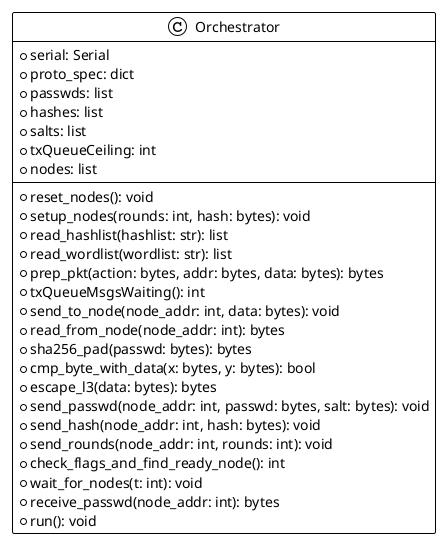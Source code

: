 @startuml
!theme plain
skin rose

class Orchestrator {
  + serial: Serial
  + proto_spec: dict
  + passwds: list
  + hashes: list
  + salts: list
  + txQueueCeiling: int
  + nodes: list

  + reset_nodes(): void
  + setup_nodes(rounds: int, hash: bytes): void
  + read_hashlist(hashlist: str): list
  + read_wordlist(wordlist: str): list
  + prep_pkt(action: bytes, addr: bytes, data: bytes): bytes
  + txQueueMsgsWaiting(): int
  + send_to_node(node_addr: int, data: bytes): void
  + read_from_node(node_addr: int): bytes
  + sha256_pad(passwd: bytes): bytes
  + cmp_byte_with_data(x: bytes, y: bytes): bool
  + escape_l3(data: bytes): bytes
  + send_passwd(node_addr: int, passwd: bytes, salt: bytes): void
  + send_hash(node_addr: int, hash: bytes): void
  + send_rounds(node_addr: int, rounds: int): void
  + check_flags_and_find_ready_node(): int
  + wait_for_nodes(t: int): void
  + receive_passwd(node_addr: int): bytes
  + run(): void
}
@enduml